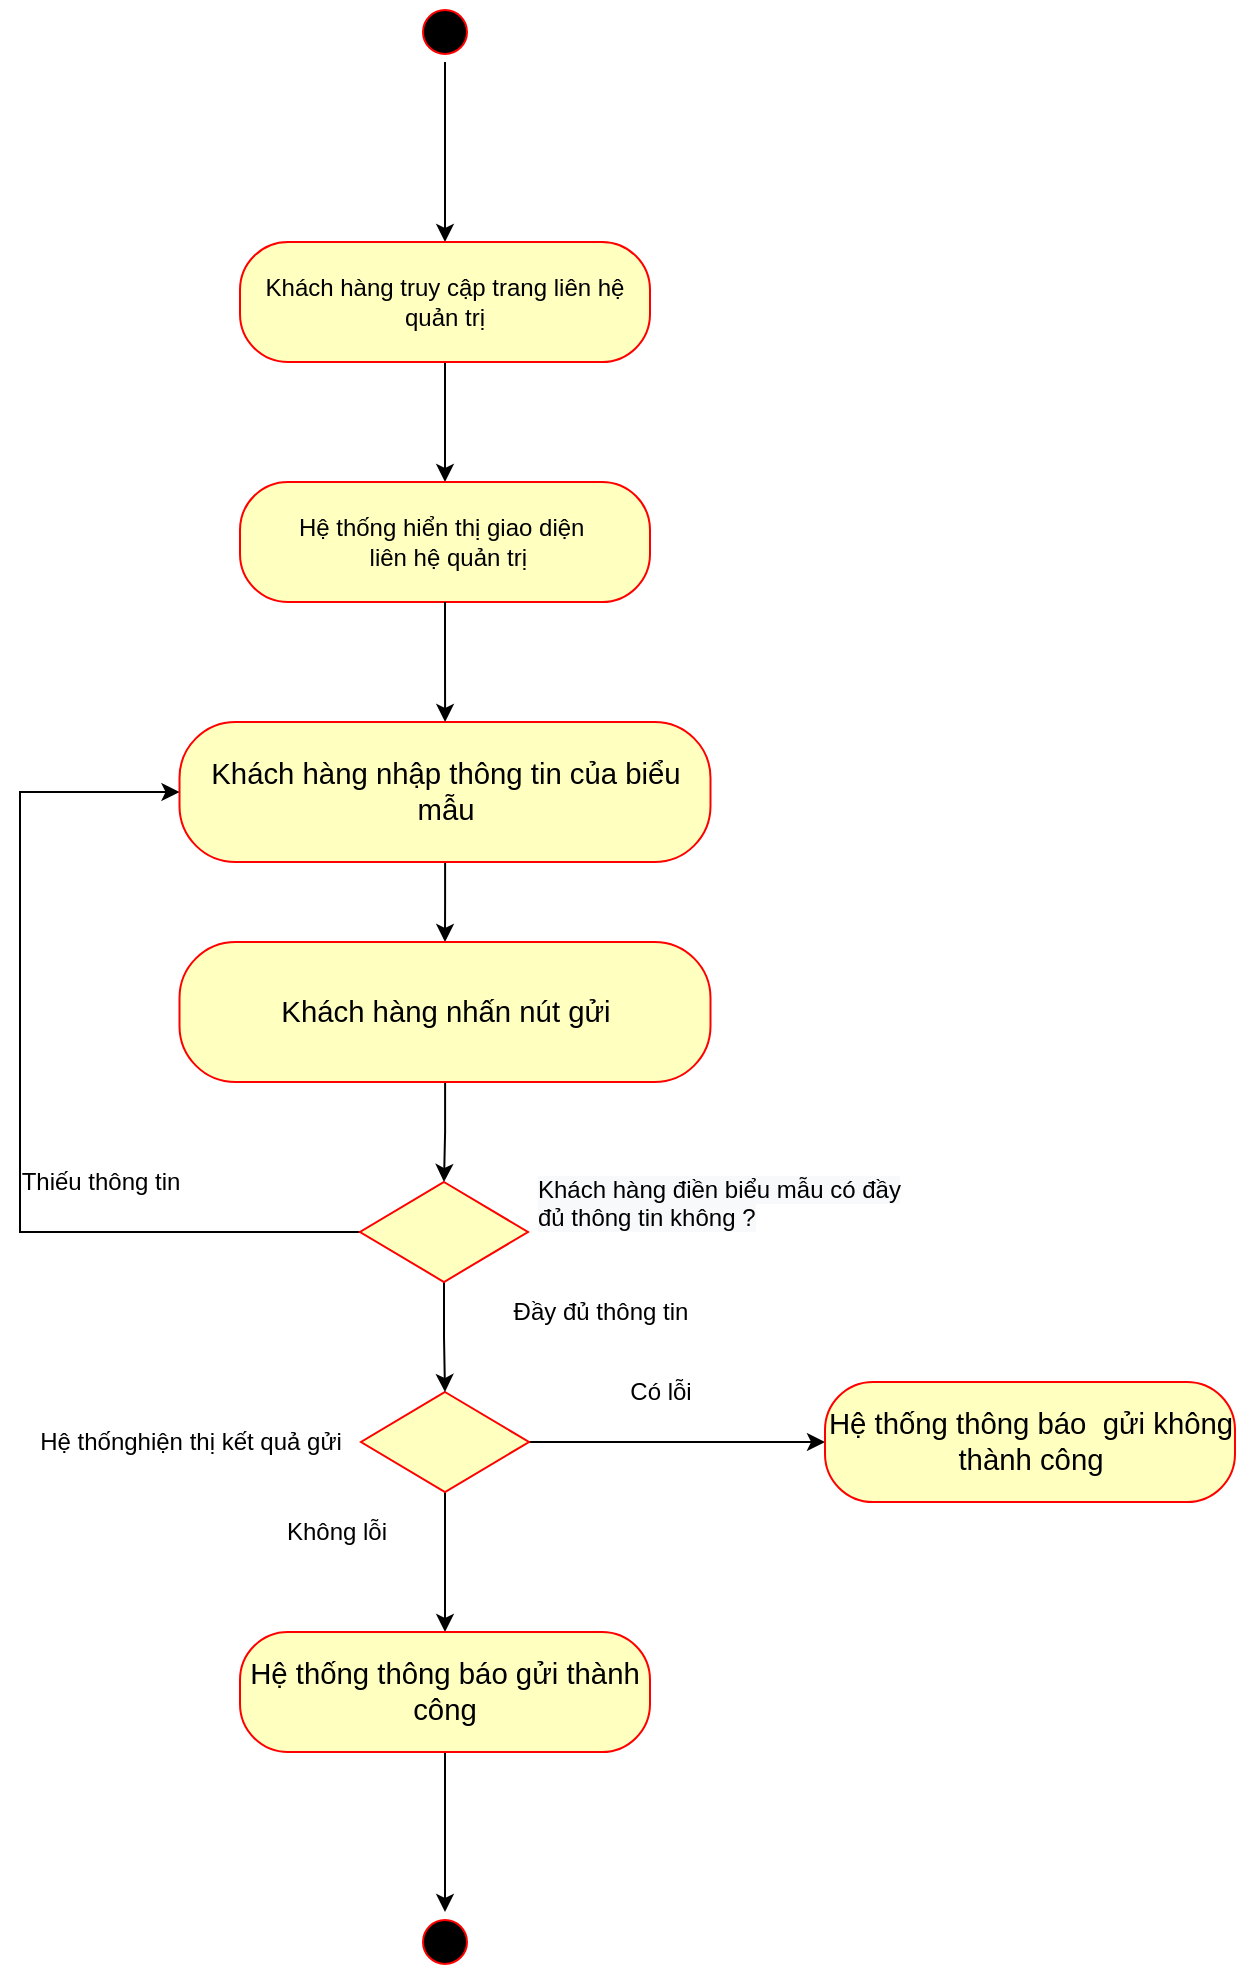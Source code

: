 <mxfile version="20.5.3" type="device"><diagram id="GWz8FKtvUxjLXYMYI-De" name="Trang-2"><mxGraphModel dx="1579" dy="1891" grid="1" gridSize="10" guides="1" tooltips="1" connect="1" arrows="1" fold="1" page="1" pageScale="1" pageWidth="827" pageHeight="1169" math="0" shadow="0"><root><mxCell id="0"/><mxCell id="1" parent="0"/><mxCell id="0PlNNrWI8vnJY1lhsVCf-1" style="edgeStyle=orthogonalEdgeStyle;rounded=0;orthogonalLoop=1;jettySize=auto;html=1;" parent="1" source="0PlNNrWI8vnJY1lhsVCf-2" target="0PlNNrWI8vnJY1lhsVCf-4" edge="1"><mxGeometry relative="1" as="geometry"/></mxCell><mxCell id="0PlNNrWI8vnJY1lhsVCf-2" value="" style="ellipse;html=1;shape=startState;fillColor=#000000;strokeColor=#ff0000;fontFamily=Helvetica;" parent="1" vertex="1"><mxGeometry x="277.5" y="-20" width="30" height="30" as="geometry"/></mxCell><mxCell id="0PlNNrWI8vnJY1lhsVCf-3" style="edgeStyle=orthogonalEdgeStyle;rounded=0;orthogonalLoop=1;jettySize=auto;html=1;entryX=0.5;entryY=0;entryDx=0;entryDy=0;" parent="1" source="0PlNNrWI8vnJY1lhsVCf-4" edge="1"><mxGeometry relative="1" as="geometry"><mxPoint x="292.5" y="220" as="targetPoint"/></mxGeometry></mxCell><mxCell id="0PlNNrWI8vnJY1lhsVCf-4" value="Khách hàng truy cập trang liên hệ quản trị" style="rounded=1;whiteSpace=wrap;html=1;arcSize=40;fontColor=#000000;fillColor=#ffffc0;strokeColor=#ff0000;fontFamily=Helvetica;" parent="1" vertex="1"><mxGeometry x="190" y="100" width="205" height="60" as="geometry"/></mxCell><mxCell id="0PlNNrWI8vnJY1lhsVCf-7" value="Hệ thống hiển thị giao diện&amp;nbsp;&lt;br&gt;&amp;nbsp;liên hệ quản trị" style="rounded=1;whiteSpace=wrap;html=1;arcSize=40;fontColor=#000000;fillColor=#ffffc0;strokeColor=#ff0000;fontFamily=Helvetica;" parent="1" vertex="1"><mxGeometry x="190" y="220" width="205" height="60" as="geometry"/></mxCell><mxCell id="0PlNNrWI8vnJY1lhsVCf-8" style="edgeStyle=orthogonalEdgeStyle;rounded=0;orthogonalLoop=1;jettySize=auto;html=1;entryX=0.5;entryY=0;entryDx=0;entryDy=0;" parent="1" source="0PlNNrWI8vnJY1lhsVCf-10" target="0PlNNrWI8vnJY1lhsVCf-13" edge="1"><mxGeometry relative="1" as="geometry"/></mxCell><mxCell id="0PlNNrWI8vnJY1lhsVCf-9" style="edgeStyle=orthogonalEdgeStyle;rounded=0;orthogonalLoop=1;jettySize=auto;html=1;" parent="1" source="0PlNNrWI8vnJY1lhsVCf-10" target="0PlNNrWI8vnJY1lhsVCf-11" edge="1"><mxGeometry relative="1" as="geometry"/></mxCell><mxCell id="0PlNNrWI8vnJY1lhsVCf-10" value="" style="rhombus;whiteSpace=wrap;html=1;fillColor=#ffffc0;strokeColor=#ff0000;fontFamily=Helvetica;" parent="1" vertex="1"><mxGeometry x="250.5" y="675" width="84" height="50" as="geometry"/></mxCell><mxCell id="0PlNNrWI8vnJY1lhsVCf-11" value="&lt;font face=&quot;calibri, sans-serif&quot;&gt;&lt;span style=&quot;font-size: 14.667px&quot;&gt;Hệ thống thông báo&amp;nbsp; gửi không thành công&lt;br&gt;&lt;/span&gt;&lt;/font&gt;" style="rounded=1;whiteSpace=wrap;html=1;arcSize=40;fontColor=#000000;fillColor=#ffffc0;strokeColor=#ff0000;fontFamily=Helvetica;" parent="1" vertex="1"><mxGeometry x="482.5" y="670" width="205" height="60" as="geometry"/></mxCell><mxCell id="0PlNNrWI8vnJY1lhsVCf-12" style="edgeStyle=orthogonalEdgeStyle;rounded=0;orthogonalLoop=1;jettySize=auto;html=1;entryX=0.5;entryY=0;entryDx=0;entryDy=0;" parent="1" source="0PlNNrWI8vnJY1lhsVCf-13" target="0PlNNrWI8vnJY1lhsVCf-14" edge="1"><mxGeometry relative="1" as="geometry"/></mxCell><mxCell id="0PlNNrWI8vnJY1lhsVCf-13" value="&lt;font face=&quot;calibri, sans-serif&quot;&gt;&lt;span style=&quot;font-size: 14.667px&quot;&gt;Hệ thống thông báo gửi thành công&lt;br&gt;&lt;/span&gt;&lt;/font&gt;" style="rounded=1;whiteSpace=wrap;html=1;arcSize=40;fontColor=#000000;fillColor=#ffffc0;strokeColor=#ff0000;fontFamily=Helvetica;" parent="1" vertex="1"><mxGeometry x="190" y="795" width="205" height="60" as="geometry"/></mxCell><mxCell id="0PlNNrWI8vnJY1lhsVCf-14" value="" style="ellipse;html=1;shape=startState;fillColor=#000000;strokeColor=#ff0000;fontFamily=Helvetica;" parent="1" vertex="1"><mxGeometry x="277.5" y="935" width="30" height="30" as="geometry"/></mxCell><mxCell id="0PlNNrWI8vnJY1lhsVCf-15" value="Hệ thốnghiện thị kết quả gửi" style="text;html=1;align=center;verticalAlign=middle;resizable=0;points=[];autosize=1;strokeColor=none;fillColor=none;" parent="1" vertex="1"><mxGeometry x="80" y="685" width="170" height="30" as="geometry"/></mxCell><mxCell id="0PlNNrWI8vnJY1lhsVCf-16" value="Có lỗi" style="text;html=1;align=center;verticalAlign=middle;resizable=0;points=[];autosize=1;strokeColor=none;fillColor=none;" parent="1" vertex="1"><mxGeometry x="374.5" y="660" width="50" height="30" as="geometry"/></mxCell><mxCell id="0PlNNrWI8vnJY1lhsVCf-17" value="Không lỗi" style="text;html=1;align=center;verticalAlign=middle;resizable=0;points=[];autosize=1;strokeColor=none;fillColor=none;" parent="1" vertex="1"><mxGeometry x="202.5" y="730" width="70" height="30" as="geometry"/></mxCell><mxCell id="S_n3FciFIjDG1Gopz0yf-6" style="edgeStyle=orthogonalEdgeStyle;rounded=0;orthogonalLoop=1;jettySize=auto;html=1;entryX=0.5;entryY=0;entryDx=0;entryDy=0;" edge="1" parent="1" source="S_n3FciFIjDG1Gopz0yf-1" target="S_n3FciFIjDG1Gopz0yf-5"><mxGeometry relative="1" as="geometry"/></mxCell><mxCell id="S_n3FciFIjDG1Gopz0yf-1" value="&lt;span id=&quot;docs-internal-guid-6ba51107-7fff-6d62-eb34-f2f79f87cc2d&quot;&gt;&lt;p style=&quot;line-height:1.2;margin-top:0pt;margin-bottom:0pt;&quot; dir=&quot;ltr&quot;&gt;&lt;span style=&quot;font-size: 11pt; font-family: Calibri, sans-serif; background-color: transparent; font-variant-numeric: normal; font-variant-east-asian: normal; vertical-align: baseline;&quot;&gt;Khách hàng nhập thông tin của biểu mẫu&lt;/span&gt;&lt;/p&gt;&lt;/span&gt;" style="rounded=1;whiteSpace=wrap;html=1;arcSize=40;fontColor=#000000;fillColor=#ffffc0;strokeColor=#ff0000;" vertex="1" parent="1"><mxGeometry x="159.75" y="340" width="265.5" height="70" as="geometry"/></mxCell><mxCell id="S_n3FciFIjDG1Gopz0yf-4" style="edgeStyle=orthogonalEdgeStyle;rounded=0;orthogonalLoop=1;jettySize=auto;html=1;exitX=0.5;exitY=1;exitDx=0;exitDy=0;" edge="1" parent="1" source="0PlNNrWI8vnJY1lhsVCf-7" target="S_n3FciFIjDG1Gopz0yf-1"><mxGeometry relative="1" as="geometry"><mxPoint x="312.5" y="240" as="targetPoint"/><mxPoint x="610" y="240" as="sourcePoint"/></mxGeometry></mxCell><mxCell id="S_n3FciFIjDG1Gopz0yf-9" style="edgeStyle=orthogonalEdgeStyle;rounded=0;orthogonalLoop=1;jettySize=auto;html=1;entryX=0.5;entryY=0;entryDx=0;entryDy=0;" edge="1" parent="1" source="S_n3FciFIjDG1Gopz0yf-5" target="S_n3FciFIjDG1Gopz0yf-8"><mxGeometry relative="1" as="geometry"/></mxCell><mxCell id="S_n3FciFIjDG1Gopz0yf-5" value="&lt;span id=&quot;docs-internal-guid-6ba51107-7fff-6d62-eb34-f2f79f87cc2d&quot;&gt;&lt;p style=&quot;line-height:1.2;margin-top:0pt;margin-bottom:0pt;&quot; dir=&quot;ltr&quot;&gt;&lt;span id=&quot;docs-internal-guid-4260474c-7fff-daea-726d-ce7d146c84e8&quot;&gt;&lt;span style=&quot;font-size: 11pt; font-family: Calibri, sans-serif; background-color: transparent; font-variant-numeric: normal; font-variant-east-asian: normal; vertical-align: baseline;&quot;&gt;Khách hàng nhấn nút gửi&lt;/span&gt;&lt;/span&gt;&lt;br&gt;&lt;/p&gt;&lt;/span&gt;" style="rounded=1;whiteSpace=wrap;html=1;arcSize=40;fontColor=#000000;fillColor=#ffffc0;strokeColor=#ff0000;" vertex="1" parent="1"><mxGeometry x="159.75" y="450" width="265.5" height="70" as="geometry"/></mxCell><mxCell id="S_n3FciFIjDG1Gopz0yf-11" style="edgeStyle=orthogonalEdgeStyle;rounded=0;orthogonalLoop=1;jettySize=auto;html=1;exitX=0.5;exitY=1;exitDx=0;exitDy=0;entryX=0.5;entryY=0;entryDx=0;entryDy=0;" edge="1" parent="1" source="S_n3FciFIjDG1Gopz0yf-8" target="0PlNNrWI8vnJY1lhsVCf-10"><mxGeometry relative="1" as="geometry"/></mxCell><mxCell id="S_n3FciFIjDG1Gopz0yf-14" style="edgeStyle=orthogonalEdgeStyle;rounded=0;orthogonalLoop=1;jettySize=auto;html=1;entryX=0;entryY=0.5;entryDx=0;entryDy=0;" edge="1" parent="1" source="S_n3FciFIjDG1Gopz0yf-8" target="S_n3FciFIjDG1Gopz0yf-1"><mxGeometry relative="1" as="geometry"><mxPoint x="40" y="395" as="targetPoint"/><Array as="points"><mxPoint x="80" y="595"/><mxPoint x="80" y="375"/></Array></mxGeometry></mxCell><mxCell id="S_n3FciFIjDG1Gopz0yf-8" value="" style="rhombus;whiteSpace=wrap;html=1;fillColor=#ffffc0;strokeColor=#ff0000;fontFamily=Helvetica;" vertex="1" parent="1"><mxGeometry x="250" y="570" width="84" height="50" as="geometry"/></mxCell><mxCell id="S_n3FciFIjDG1Gopz0yf-10" value="&lt;span style=&quot;color: rgb(0, 0, 0); font-family: Helvetica; font-size: 12px; font-style: normal; font-variant-ligatures: normal; font-variant-caps: normal; font-weight: 400; letter-spacing: normal; orphans: 2; text-align: center; text-indent: 0px; text-transform: none; widows: 2; word-spacing: 0px; -webkit-text-stroke-width: 0px; background-color: rgb(248, 249, 250); text-decoration-thickness: initial; text-decoration-style: initial; text-decoration-color: initial; float: none; display: inline !important;&quot;&gt;Khách hàng điền biểu mẫu có đầy đủ thông tin không ?&lt;br&gt;&lt;/span&gt;" style="text;whiteSpace=wrap;html=1;" vertex="1" parent="1"><mxGeometry x="337" y="560" width="200" height="50" as="geometry"/></mxCell><mxCell id="S_n3FciFIjDG1Gopz0yf-12" value="Đầy đủ thông tin" style="text;html=1;align=center;verticalAlign=middle;resizable=0;points=[];autosize=1;strokeColor=none;fillColor=none;" vertex="1" parent="1"><mxGeometry x="314.5" y="620" width="110" height="30" as="geometry"/></mxCell><mxCell id="S_n3FciFIjDG1Gopz0yf-15" value="Thiếu thông tin" style="text;html=1;align=center;verticalAlign=middle;resizable=0;points=[];autosize=1;strokeColor=none;fillColor=none;" vertex="1" parent="1"><mxGeometry x="70" y="555" width="100" height="30" as="geometry"/></mxCell></root></mxGraphModel></diagram></mxfile>